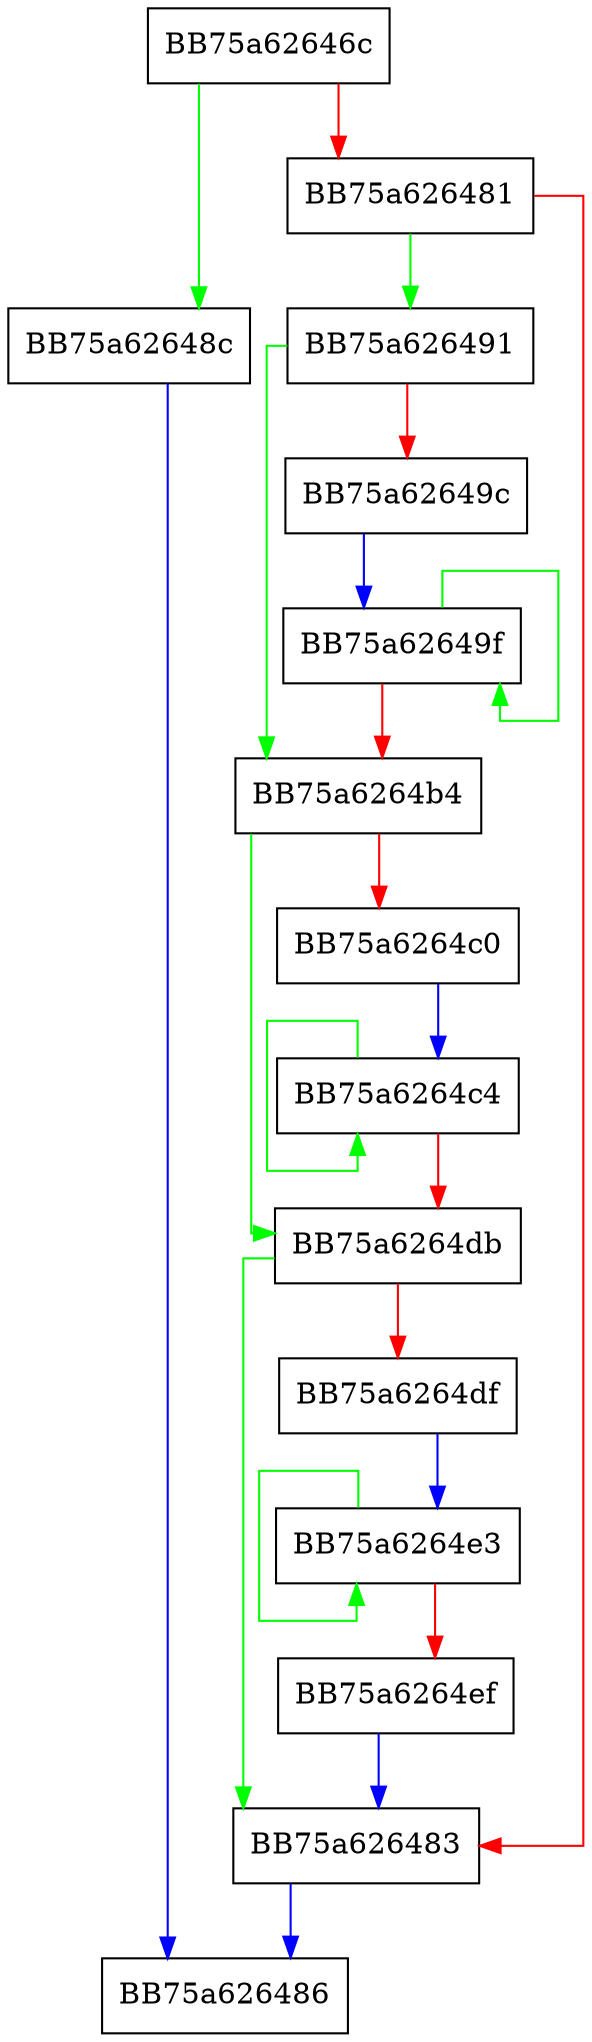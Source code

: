 digraph HUF_rescaleStats {
  node [shape="box"];
  graph [splines=ortho];
  BB75a62646c -> BB75a62648c [color="green"];
  BB75a62646c -> BB75a626481 [color="red"];
  BB75a626481 -> BB75a626491 [color="green"];
  BB75a626481 -> BB75a626483 [color="red"];
  BB75a626483 -> BB75a626486 [color="blue"];
  BB75a62648c -> BB75a626486 [color="blue"];
  BB75a626491 -> BB75a6264b4 [color="green"];
  BB75a626491 -> BB75a62649c [color="red"];
  BB75a62649c -> BB75a62649f [color="blue"];
  BB75a62649f -> BB75a62649f [color="green"];
  BB75a62649f -> BB75a6264b4 [color="red"];
  BB75a6264b4 -> BB75a6264db [color="green"];
  BB75a6264b4 -> BB75a6264c0 [color="red"];
  BB75a6264c0 -> BB75a6264c4 [color="blue"];
  BB75a6264c4 -> BB75a6264c4 [color="green"];
  BB75a6264c4 -> BB75a6264db [color="red"];
  BB75a6264db -> BB75a626483 [color="green"];
  BB75a6264db -> BB75a6264df [color="red"];
  BB75a6264df -> BB75a6264e3 [color="blue"];
  BB75a6264e3 -> BB75a6264e3 [color="green"];
  BB75a6264e3 -> BB75a6264ef [color="red"];
  BB75a6264ef -> BB75a626483 [color="blue"];
}